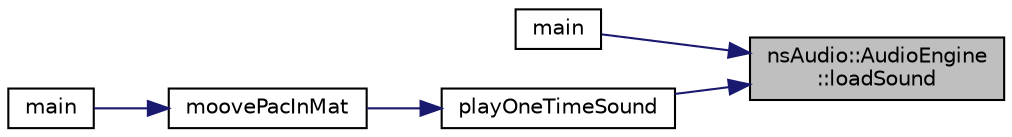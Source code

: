 digraph "nsAudio::AudioEngine::loadSound"
{
 // LATEX_PDF_SIZE
  edge [fontname="Helvetica",fontsize="10",labelfontname="Helvetica",labelfontsize="10"];
  node [fontname="Helvetica",fontsize="10",shape=record];
  rankdir="RL";
  Node1 [label="nsAudio::AudioEngine\l::loadSound",height=0.2,width=0.4,color="black", fillcolor="grey75", style="filled", fontcolor="black",tooltip="Charge un fichier audio dans un buffer."];
  Node1 -> Node2 [dir="back",color="midnightblue",fontsize="10",style="solid",fontname="Helvetica"];
  Node2 [label="main",height=0.2,width=0.4,color="black", fillcolor="white", style="filled",URL="$_min_g_l2_2examples_207-_audio_2main_8cpp.html#ae66f6b31b5ad750f1fe042a706a4e3d4",tooltip=" "];
  Node1 -> Node3 [dir="back",color="midnightblue",fontsize="10",style="solid",fontname="Helvetica"];
  Node3 [label="playOneTimeSound",height=0.2,width=0.4,color="black", fillcolor="white", style="filled",URL="$music_gest_8cpp.html#ae913a2940691f7a8016bc43c9b2c2d23",tooltip="Joue un sons une fois."];
  Node3 -> Node4 [dir="back",color="midnightblue",fontsize="10",style="solid",fontname="Helvetica"];
  Node4 [label="moovePacInMat",height=0.2,width=0.4,color="black", fillcolor="white", style="filled",URL="$movement_pacman_8cpp.html#a85b1dfc91033477c62b3a6dc5d5ef262",tooltip=" "];
  Node4 -> Node5 [dir="back",color="midnightblue",fontsize="10",style="solid",fontname="Helvetica"];
  Node5 [label="main",height=0.2,width=0.4,color="black", fillcolor="white", style="filled",URL="$main_8cpp.html#ae66f6b31b5ad750f1fe042a706a4e3d4",tooltip=" "];
}
